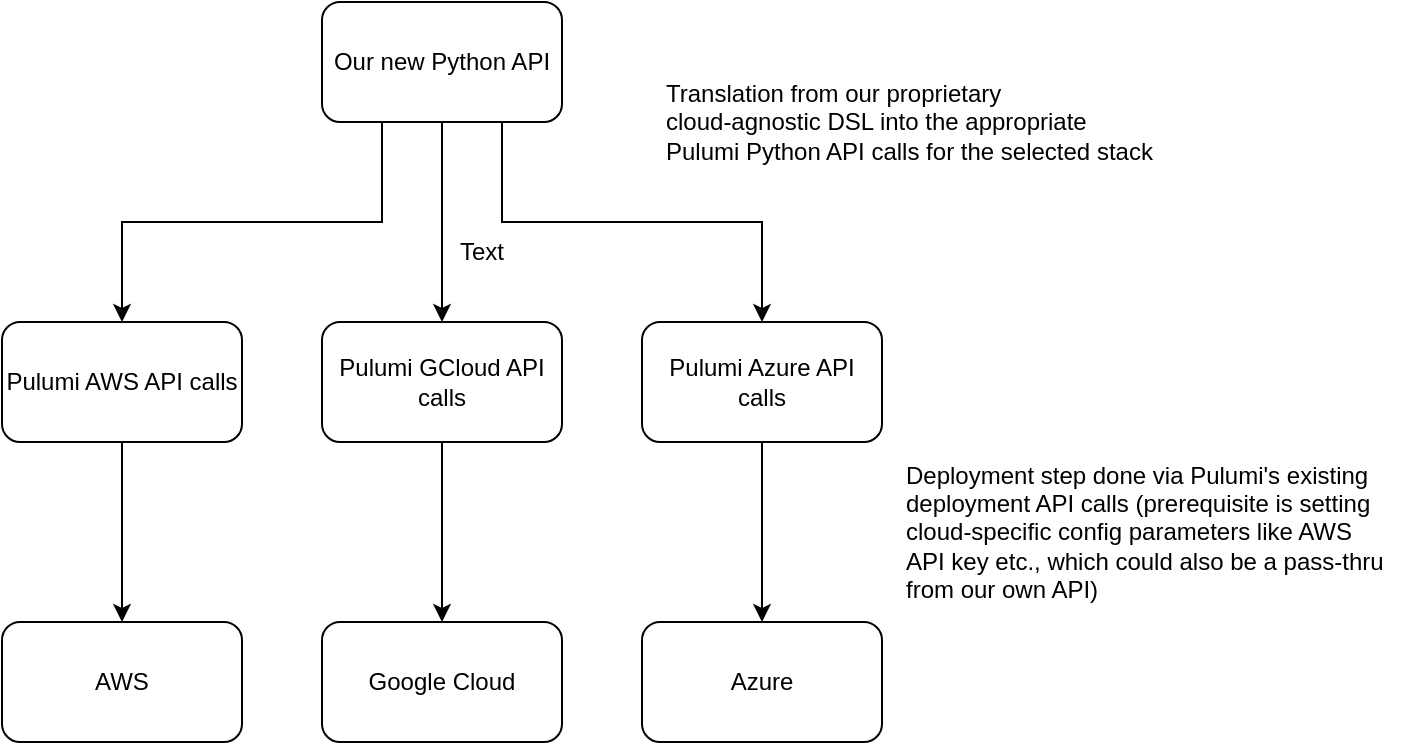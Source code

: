 <mxfile version="26.0.9">
  <diagram name="Page-1" id="3CLQeADzJYF1_5fJzHQe">
    <mxGraphModel dx="1434" dy="738" grid="1" gridSize="10" guides="1" tooltips="1" connect="1" arrows="1" fold="1" page="1" pageScale="1" pageWidth="850" pageHeight="1100" math="0" shadow="0">
      <root>
        <mxCell id="0" />
        <mxCell id="1" parent="0" />
        <mxCell id="7-0MGVSKGYvinGtFvDf9-9" style="edgeStyle=orthogonalEdgeStyle;rounded=0;orthogonalLoop=1;jettySize=auto;html=1;exitX=0.25;exitY=1;exitDx=0;exitDy=0;entryX=0.5;entryY=0;entryDx=0;entryDy=0;" edge="1" parent="1" source="7-0MGVSKGYvinGtFvDf9-1" target="7-0MGVSKGYvinGtFvDf9-2">
          <mxGeometry relative="1" as="geometry" />
        </mxCell>
        <mxCell id="7-0MGVSKGYvinGtFvDf9-10" style="edgeStyle=orthogonalEdgeStyle;rounded=0;orthogonalLoop=1;jettySize=auto;html=1;exitX=0.5;exitY=1;exitDx=0;exitDy=0;entryX=0.5;entryY=0;entryDx=0;entryDy=0;" edge="1" parent="1" source="7-0MGVSKGYvinGtFvDf9-1" target="7-0MGVSKGYvinGtFvDf9-3">
          <mxGeometry relative="1" as="geometry" />
        </mxCell>
        <mxCell id="7-0MGVSKGYvinGtFvDf9-11" style="edgeStyle=orthogonalEdgeStyle;rounded=0;orthogonalLoop=1;jettySize=auto;html=1;exitX=0.75;exitY=1;exitDx=0;exitDy=0;entryX=0.5;entryY=0;entryDx=0;entryDy=0;" edge="1" parent="1" source="7-0MGVSKGYvinGtFvDf9-1" target="7-0MGVSKGYvinGtFvDf9-4">
          <mxGeometry relative="1" as="geometry" />
        </mxCell>
        <mxCell id="7-0MGVSKGYvinGtFvDf9-1" value="Our new Python API" style="rounded=1;whiteSpace=wrap;html=1;" vertex="1" parent="1">
          <mxGeometry x="330" y="70" width="120" height="60" as="geometry" />
        </mxCell>
        <mxCell id="7-0MGVSKGYvinGtFvDf9-16" style="edgeStyle=orthogonalEdgeStyle;rounded=0;orthogonalLoop=1;jettySize=auto;html=1;exitX=0.5;exitY=1;exitDx=0;exitDy=0;entryX=0.5;entryY=0;entryDx=0;entryDy=0;" edge="1" parent="1" source="7-0MGVSKGYvinGtFvDf9-2" target="7-0MGVSKGYvinGtFvDf9-5">
          <mxGeometry relative="1" as="geometry" />
        </mxCell>
        <mxCell id="7-0MGVSKGYvinGtFvDf9-2" value="Pulumi AWS API calls" style="rounded=1;whiteSpace=wrap;html=1;" vertex="1" parent="1">
          <mxGeometry x="170" y="230" width="120" height="60" as="geometry" />
        </mxCell>
        <mxCell id="7-0MGVSKGYvinGtFvDf9-17" style="edgeStyle=orthogonalEdgeStyle;rounded=0;orthogonalLoop=1;jettySize=auto;html=1;exitX=0.5;exitY=1;exitDx=0;exitDy=0;" edge="1" parent="1" source="7-0MGVSKGYvinGtFvDf9-3" target="7-0MGVSKGYvinGtFvDf9-6">
          <mxGeometry relative="1" as="geometry" />
        </mxCell>
        <mxCell id="7-0MGVSKGYvinGtFvDf9-3" value="Pulumi GCloud API calls" style="rounded=1;whiteSpace=wrap;html=1;" vertex="1" parent="1">
          <mxGeometry x="330" y="230" width="120" height="60" as="geometry" />
        </mxCell>
        <mxCell id="7-0MGVSKGYvinGtFvDf9-18" style="edgeStyle=orthogonalEdgeStyle;rounded=0;orthogonalLoop=1;jettySize=auto;html=1;exitX=0.5;exitY=1;exitDx=0;exitDy=0;entryX=0.5;entryY=0;entryDx=0;entryDy=0;" edge="1" parent="1" source="7-0MGVSKGYvinGtFvDf9-4" target="7-0MGVSKGYvinGtFvDf9-7">
          <mxGeometry relative="1" as="geometry" />
        </mxCell>
        <mxCell id="7-0MGVSKGYvinGtFvDf9-4" value="Pulumi Azure API calls" style="rounded=1;whiteSpace=wrap;html=1;" vertex="1" parent="1">
          <mxGeometry x="490" y="230" width="120" height="60" as="geometry" />
        </mxCell>
        <mxCell id="7-0MGVSKGYvinGtFvDf9-5" value="AWS" style="rounded=1;whiteSpace=wrap;html=1;" vertex="1" parent="1">
          <mxGeometry x="170" y="380" width="120" height="60" as="geometry" />
        </mxCell>
        <mxCell id="7-0MGVSKGYvinGtFvDf9-6" value="Google Cloud" style="rounded=1;whiteSpace=wrap;html=1;" vertex="1" parent="1">
          <mxGeometry x="330" y="380" width="120" height="60" as="geometry" />
        </mxCell>
        <mxCell id="7-0MGVSKGYvinGtFvDf9-7" value="Azure" style="rounded=1;whiteSpace=wrap;html=1;" vertex="1" parent="1">
          <mxGeometry x="490" y="380" width="120" height="60" as="geometry" />
        </mxCell>
        <mxCell id="7-0MGVSKGYvinGtFvDf9-13" value="Translation from our proprietary&amp;nbsp;&lt;div&gt;cloud-agnostic DSL into the appropriate&lt;/div&gt;&lt;div style=&quot;&quot;&gt;Pulumi Python API calls for the selected stack&lt;/div&gt;" style="text;html=1;align=left;verticalAlign=middle;resizable=0;points=[];autosize=1;strokeColor=none;fillColor=none;rotation=0;" vertex="1" parent="1">
          <mxGeometry x="500" y="100" width="270" height="60" as="geometry" />
        </mxCell>
        <mxCell id="7-0MGVSKGYvinGtFvDf9-19" value="Text" style="text;html=1;align=center;verticalAlign=middle;whiteSpace=wrap;rounded=0;" vertex="1" parent="1">
          <mxGeometry x="380" y="180" width="60" height="30" as="geometry" />
        </mxCell>
        <mxCell id="7-0MGVSKGYvinGtFvDf9-20" value="Deployment step done via Pulumi&#39;s existing&lt;div&gt;deployment API calls (prerequisite is setting&amp;nbsp;&lt;/div&gt;&lt;div&gt;cloud-specific config parameters like AWS&amp;nbsp;&lt;/div&gt;&lt;div&gt;API key etc., which could also be a pass-thru&lt;/div&gt;&lt;div&gt;from our own API)&lt;/div&gt;" style="text;html=1;align=left;verticalAlign=middle;resizable=0;points=[];autosize=1;strokeColor=none;fillColor=none;" vertex="1" parent="1">
          <mxGeometry x="620" y="290" width="260" height="90" as="geometry" />
        </mxCell>
      </root>
    </mxGraphModel>
  </diagram>
</mxfile>
